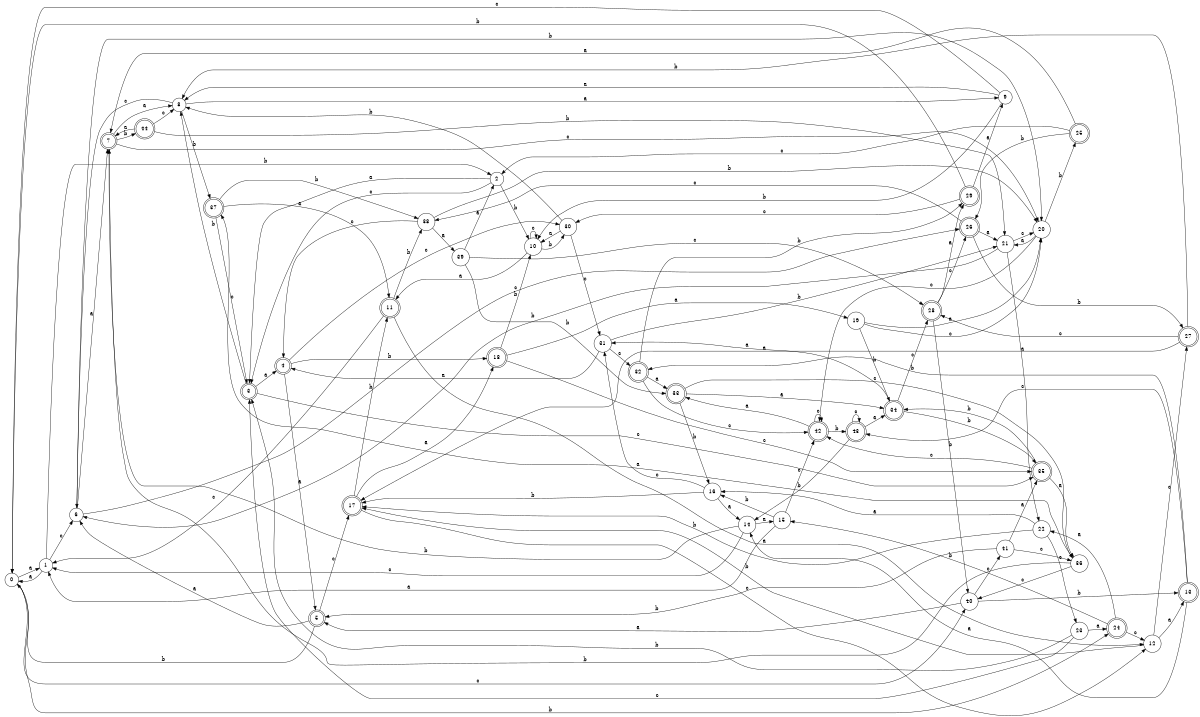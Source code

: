 digraph n36_5 {
__start0 [label="" shape="none"];

rankdir=LR;
size="8,5";

s0 [style="filled", color="black", fillcolor="white" shape="circle", label="0"];
s1 [style="filled", color="black", fillcolor="white" shape="circle", label="1"];
s2 [style="filled", color="black", fillcolor="white" shape="circle", label="2"];
s3 [style="rounded,filled", color="black", fillcolor="white" shape="doublecircle", label="3"];
s4 [style="rounded,filled", color="black", fillcolor="white" shape="doublecircle", label="4"];
s5 [style="rounded,filled", color="black", fillcolor="white" shape="doublecircle", label="5"];
s6 [style="filled", color="black", fillcolor="white" shape="circle", label="6"];
s7 [style="rounded,filled", color="black", fillcolor="white" shape="doublecircle", label="7"];
s8 [style="filled", color="black", fillcolor="white" shape="circle", label="8"];
s9 [style="filled", color="black", fillcolor="white" shape="circle", label="9"];
s10 [style="filled", color="black", fillcolor="white" shape="circle", label="10"];
s11 [style="rounded,filled", color="black", fillcolor="white" shape="doublecircle", label="11"];
s12 [style="filled", color="black", fillcolor="white" shape="circle", label="12"];
s13 [style="rounded,filled", color="black", fillcolor="white" shape="doublecircle", label="13"];
s14 [style="filled", color="black", fillcolor="white" shape="circle", label="14"];
s15 [style="filled", color="black", fillcolor="white" shape="circle", label="15"];
s16 [style="filled", color="black", fillcolor="white" shape="circle", label="16"];
s17 [style="rounded,filled", color="black", fillcolor="white" shape="doublecircle", label="17"];
s18 [style="rounded,filled", color="black", fillcolor="white" shape="doublecircle", label="18"];
s19 [style="filled", color="black", fillcolor="white" shape="circle", label="19"];
s20 [style="filled", color="black", fillcolor="white" shape="circle", label="20"];
s21 [style="filled", color="black", fillcolor="white" shape="circle", label="21"];
s22 [style="filled", color="black", fillcolor="white" shape="circle", label="22"];
s23 [style="filled", color="black", fillcolor="white" shape="circle", label="23"];
s24 [style="rounded,filled", color="black", fillcolor="white" shape="doublecircle", label="24"];
s25 [style="rounded,filled", color="black", fillcolor="white" shape="doublecircle", label="25"];
s26 [style="rounded,filled", color="black", fillcolor="white" shape="doublecircle", label="26"];
s27 [style="rounded,filled", color="black", fillcolor="white" shape="doublecircle", label="27"];
s28 [style="rounded,filled", color="black", fillcolor="white" shape="doublecircle", label="28"];
s29 [style="rounded,filled", color="black", fillcolor="white" shape="doublecircle", label="29"];
s30 [style="filled", color="black", fillcolor="white" shape="circle", label="30"];
s31 [style="filled", color="black", fillcolor="white" shape="circle", label="31"];
s32 [style="rounded,filled", color="black", fillcolor="white" shape="doublecircle", label="32"];
s33 [style="rounded,filled", color="black", fillcolor="white" shape="doublecircle", label="33"];
s34 [style="rounded,filled", color="black", fillcolor="white" shape="doublecircle", label="34"];
s35 [style="rounded,filled", color="black", fillcolor="white" shape="doublecircle", label="35"];
s36 [style="filled", color="black", fillcolor="white" shape="circle", label="36"];
s37 [style="rounded,filled", color="black", fillcolor="white" shape="doublecircle", label="37"];
s38 [style="filled", color="black", fillcolor="white" shape="circle", label="38"];
s39 [style="filled", color="black", fillcolor="white" shape="circle", label="39"];
s40 [style="filled", color="black", fillcolor="white" shape="circle", label="40"];
s41 [style="filled", color="black", fillcolor="white" shape="circle", label="41"];
s42 [style="rounded,filled", color="black", fillcolor="white" shape="doublecircle", label="42"];
s43 [style="rounded,filled", color="black", fillcolor="white" shape="doublecircle", label="43"];
s44 [style="rounded,filled", color="black", fillcolor="white" shape="doublecircle", label="44"];
s0 -> s1 [label="a"];
s0 -> s24 [label="b"];
s0 -> s40 [label="c"];
s1 -> s0 [label="a"];
s1 -> s2 [label="b"];
s1 -> s6 [label="c"];
s2 -> s3 [label="a"];
s2 -> s10 [label="b"];
s2 -> s3 [label="c"];
s3 -> s4 [label="a"];
s3 -> s8 [label="b"];
s3 -> s35 [label="c"];
s4 -> s5 [label="a"];
s4 -> s18 [label="b"];
s4 -> s30 [label="c"];
s5 -> s6 [label="a"];
s5 -> s0 [label="b"];
s5 -> s17 [label="c"];
s6 -> s7 [label="a"];
s6 -> s20 [label="b"];
s6 -> s26 [label="c"];
s7 -> s8 [label="a"];
s7 -> s44 [label="b"];
s7 -> s20 [label="c"];
s8 -> s9 [label="a"];
s8 -> s37 [label="b"];
s8 -> s6 [label="c"];
s9 -> s8 [label="a"];
s9 -> s10 [label="b"];
s9 -> s0 [label="c"];
s10 -> s11 [label="a"];
s10 -> s30 [label="b"];
s10 -> s10 [label="c"];
s11 -> s12 [label="a"];
s11 -> s38 [label="b"];
s11 -> s1 [label="c"];
s12 -> s13 [label="a"];
s12 -> s17 [label="b"];
s12 -> s27 [label="c"];
s13 -> s14 [label="a"];
s13 -> s32 [label="b"];
s13 -> s43 [label="c"];
s14 -> s15 [label="a"];
s14 -> s7 [label="b"];
s14 -> s1 [label="c"];
s15 -> s1 [label="a"];
s15 -> s16 [label="b"];
s15 -> s42 [label="c"];
s16 -> s14 [label="a"];
s16 -> s17 [label="b"];
s16 -> s31 [label="c"];
s17 -> s18 [label="a"];
s17 -> s11 [label="b"];
s17 -> s12 [label="c"];
s18 -> s19 [label="a"];
s18 -> s10 [label="b"];
s18 -> s35 [label="c"];
s19 -> s20 [label="a"];
s19 -> s34 [label="b"];
s19 -> s20 [label="c"];
s20 -> s21 [label="a"];
s20 -> s25 [label="b"];
s20 -> s42 [label="c"];
s21 -> s22 [label="a"];
s21 -> s6 [label="b"];
s21 -> s20 [label="c"];
s22 -> s16 [label="a"];
s22 -> s17 [label="b"];
s22 -> s23 [label="c"];
s23 -> s24 [label="a"];
s23 -> s3 [label="b"];
s23 -> s3 [label="c"];
s24 -> s22 [label="a"];
s24 -> s15 [label="b"];
s24 -> s12 [label="c"];
s25 -> s7 [label="a"];
s25 -> s26 [label="b"];
s25 -> s2 [label="c"];
s26 -> s21 [label="a"];
s26 -> s27 [label="b"];
s26 -> s38 [label="c"];
s27 -> s17 [label="a"];
s27 -> s8 [label="b"];
s27 -> s28 [label="c"];
s28 -> s29 [label="a"];
s28 -> s40 [label="b"];
s28 -> s26 [label="c"];
s29 -> s9 [label="a"];
s29 -> s0 [label="b"];
s29 -> s30 [label="c"];
s30 -> s10 [label="a"];
s30 -> s8 [label="b"];
s30 -> s31 [label="c"];
s31 -> s4 [label="a"];
s31 -> s21 [label="b"];
s31 -> s32 [label="c"];
s32 -> s33 [label="a"];
s32 -> s29 [label="b"];
s32 -> s42 [label="c"];
s33 -> s34 [label="a"];
s33 -> s16 [label="b"];
s33 -> s36 [label="c"];
s34 -> s31 [label="a"];
s34 -> s35 [label="b"];
s34 -> s28 [label="c"];
s35 -> s36 [label="a"];
s35 -> s34 [label="b"];
s35 -> s42 [label="c"];
s36 -> s37 [label="a"];
s36 -> s7 [label="b"];
s36 -> s40 [label="c"];
s37 -> s11 [label="a"];
s37 -> s38 [label="b"];
s37 -> s3 [label="c"];
s38 -> s39 [label="a"];
s38 -> s20 [label="b"];
s38 -> s4 [label="c"];
s39 -> s2 [label="a"];
s39 -> s33 [label="b"];
s39 -> s28 [label="c"];
s40 -> s5 [label="a"];
s40 -> s13 [label="b"];
s40 -> s41 [label="c"];
s41 -> s35 [label="a"];
s41 -> s5 [label="b"];
s41 -> s36 [label="c"];
s42 -> s33 [label="a"];
s42 -> s43 [label="b"];
s42 -> s42 [label="c"];
s43 -> s34 [label="a"];
s43 -> s14 [label="b"];
s43 -> s43 [label="c"];
s44 -> s7 [label="a"];
s44 -> s21 [label="b"];
s44 -> s8 [label="c"];

}